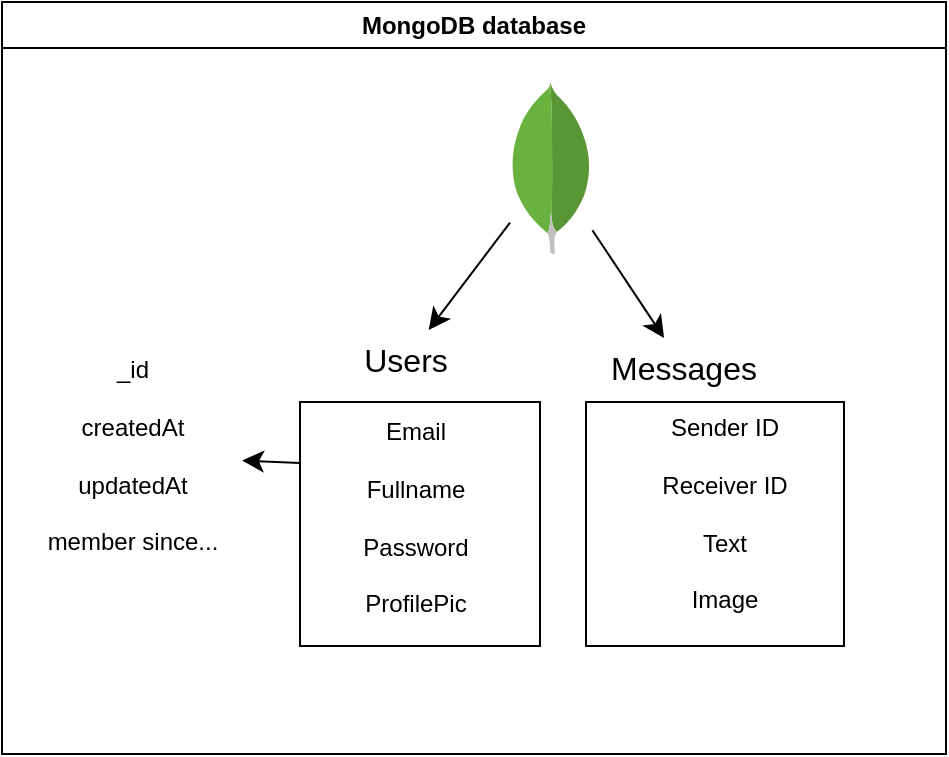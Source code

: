 <mxfile version="26.1.3">
  <diagram name="Page-1" id="9tEH9eCaLQvQjWti2W_p">
    <mxGraphModel dx="4000" dy="1884" grid="0" gridSize="10" guides="1" tooltips="1" connect="1" arrows="1" fold="1" page="0" pageScale="1" pageWidth="850" pageHeight="1100" math="0" shadow="0">
      <root>
        <mxCell id="0" />
        <mxCell id="1" parent="0" />
        <mxCell id="k9V2tqmrP7SHH0lYJ8vI-15" value="MongoDB database" style="swimlane;whiteSpace=wrap;html=1;" vertex="1" parent="1">
          <mxGeometry x="-1225" y="-633" width="472" height="376" as="geometry" />
        </mxCell>
        <mxCell id="k9V2tqmrP7SHH0lYJ8vI-1" value="" style="dashed=0;outlineConnect=0;html=1;align=center;labelPosition=center;verticalLabelPosition=bottom;verticalAlign=top;shape=mxgraph.weblogos.mongodb" vertex="1" parent="k9V2tqmrP7SHH0lYJ8vI-15">
          <mxGeometry x="254" y="40" width="41.2" height="86.2" as="geometry" />
        </mxCell>
        <mxCell id="k9V2tqmrP7SHH0lYJ8vI-2" value="Users" style="text;strokeColor=none;fillColor=none;html=1;align=center;verticalAlign=middle;whiteSpace=wrap;rounded=0;fontSize=16;" vertex="1" parent="k9V2tqmrP7SHH0lYJ8vI-15">
          <mxGeometry x="172" y="164" width="60" height="30" as="geometry" />
        </mxCell>
        <mxCell id="k9V2tqmrP7SHH0lYJ8vI-3" value="Messages" style="text;strokeColor=none;fillColor=none;html=1;align=center;verticalAlign=middle;whiteSpace=wrap;rounded=0;fontSize=16;" vertex="1" parent="k9V2tqmrP7SHH0lYJ8vI-15">
          <mxGeometry x="311" y="168" width="60" height="30" as="geometry" />
        </mxCell>
        <mxCell id="k9V2tqmrP7SHH0lYJ8vI-4" value="" style="rounded=0;whiteSpace=wrap;html=1;" vertex="1" parent="k9V2tqmrP7SHH0lYJ8vI-15">
          <mxGeometry x="149" y="200" width="120" height="122" as="geometry" />
        </mxCell>
        <mxCell id="k9V2tqmrP7SHH0lYJ8vI-5" value="" style="rounded=0;whiteSpace=wrap;html=1;" vertex="1" parent="k9V2tqmrP7SHH0lYJ8vI-15">
          <mxGeometry x="292" y="200" width="129" height="122" as="geometry" />
        </mxCell>
        <mxCell id="k9V2tqmrP7SHH0lYJ8vI-6" value="" style="endArrow=classic;html=1;rounded=0;fontSize=12;startSize=8;endSize=8;curved=1;" edge="1" parent="k9V2tqmrP7SHH0lYJ8vI-15" source="k9V2tqmrP7SHH0lYJ8vI-1" target="k9V2tqmrP7SHH0lYJ8vI-3">
          <mxGeometry width="50" height="50" relative="1" as="geometry">
            <mxPoint x="254" y="260" as="sourcePoint" />
            <mxPoint x="278" y="158" as="targetPoint" />
          </mxGeometry>
        </mxCell>
        <mxCell id="k9V2tqmrP7SHH0lYJ8vI-7" value="" style="endArrow=classic;html=1;rounded=0;fontSize=12;startSize=8;endSize=8;curved=1;" edge="1" parent="k9V2tqmrP7SHH0lYJ8vI-15" source="k9V2tqmrP7SHH0lYJ8vI-1" target="k9V2tqmrP7SHH0lYJ8vI-2">
          <mxGeometry width="50" height="50" relative="1" as="geometry">
            <mxPoint x="254" y="260" as="sourcePoint" />
            <mxPoint x="304" y="210" as="targetPoint" />
          </mxGeometry>
        </mxCell>
        <mxCell id="k9V2tqmrP7SHH0lYJ8vI-8" value="&lt;div&gt;Email&lt;/div&gt;&lt;div&gt;&lt;br&gt;&lt;/div&gt;&lt;div&gt;Fullname &lt;br&gt;&lt;/div&gt;&lt;div&gt;&lt;br&gt;&lt;/div&gt;&lt;div&gt;Password&lt;/div&gt;&lt;div&gt;&lt;br&gt;&lt;/div&gt;&lt;div&gt;ProfilePic&lt;br&gt;&lt;/div&gt;" style="text;html=1;align=center;verticalAlign=middle;whiteSpace=wrap;rounded=0;" vertex="1" parent="k9V2tqmrP7SHH0lYJ8vI-15">
          <mxGeometry x="177" y="193" width="60" height="129" as="geometry" />
        </mxCell>
        <mxCell id="k9V2tqmrP7SHH0lYJ8vI-10" value="&lt;div&gt;Sender ID&lt;/div&gt;&lt;div&gt;&lt;br&gt;&lt;/div&gt;&lt;div&gt;Receiver ID&lt;/div&gt;&lt;div&gt;&lt;br&gt;&lt;/div&gt;&lt;div&gt;Text &lt;br&gt;&lt;/div&gt;&lt;div&gt;&lt;br&gt;&lt;/div&gt;&lt;div&gt;Image&lt;br&gt;&lt;/div&gt;" style="text;html=1;align=center;verticalAlign=middle;whiteSpace=wrap;rounded=0;" vertex="1" parent="k9V2tqmrP7SHH0lYJ8vI-15">
          <mxGeometry x="314.5" y="205" width="93" height="102" as="geometry" />
        </mxCell>
        <mxCell id="k9V2tqmrP7SHH0lYJ8vI-11" value="&lt;div&gt;_id&lt;/div&gt;&lt;div&gt;&lt;br&gt;&lt;/div&gt;&lt;div&gt;createdAt&lt;/div&gt;&lt;div&gt;&lt;br&gt;&lt;/div&gt;&lt;div&gt;updatedAt&lt;/div&gt;&lt;div&gt;&lt;br&gt;&lt;/div&gt;&lt;div&gt;member since...&lt;br&gt;&lt;/div&gt;" style="text;html=1;align=center;verticalAlign=middle;whiteSpace=wrap;rounded=0;" vertex="1" parent="k9V2tqmrP7SHH0lYJ8vI-15">
          <mxGeometry x="11" y="166" width="109" height="122" as="geometry" />
        </mxCell>
        <mxCell id="k9V2tqmrP7SHH0lYJ8vI-12" value="" style="endArrow=classic;html=1;rounded=0;fontSize=12;startSize=8;endSize=8;curved=1;exitX=0;exitY=0.25;exitDx=0;exitDy=0;" edge="1" parent="k9V2tqmrP7SHH0lYJ8vI-15" source="k9V2tqmrP7SHH0lYJ8vI-4" target="k9V2tqmrP7SHH0lYJ8vI-11">
          <mxGeometry width="50" height="50" relative="1" as="geometry">
            <mxPoint x="285" y="348" as="sourcePoint" />
            <mxPoint x="335" y="298" as="targetPoint" />
          </mxGeometry>
        </mxCell>
      </root>
    </mxGraphModel>
  </diagram>
</mxfile>
